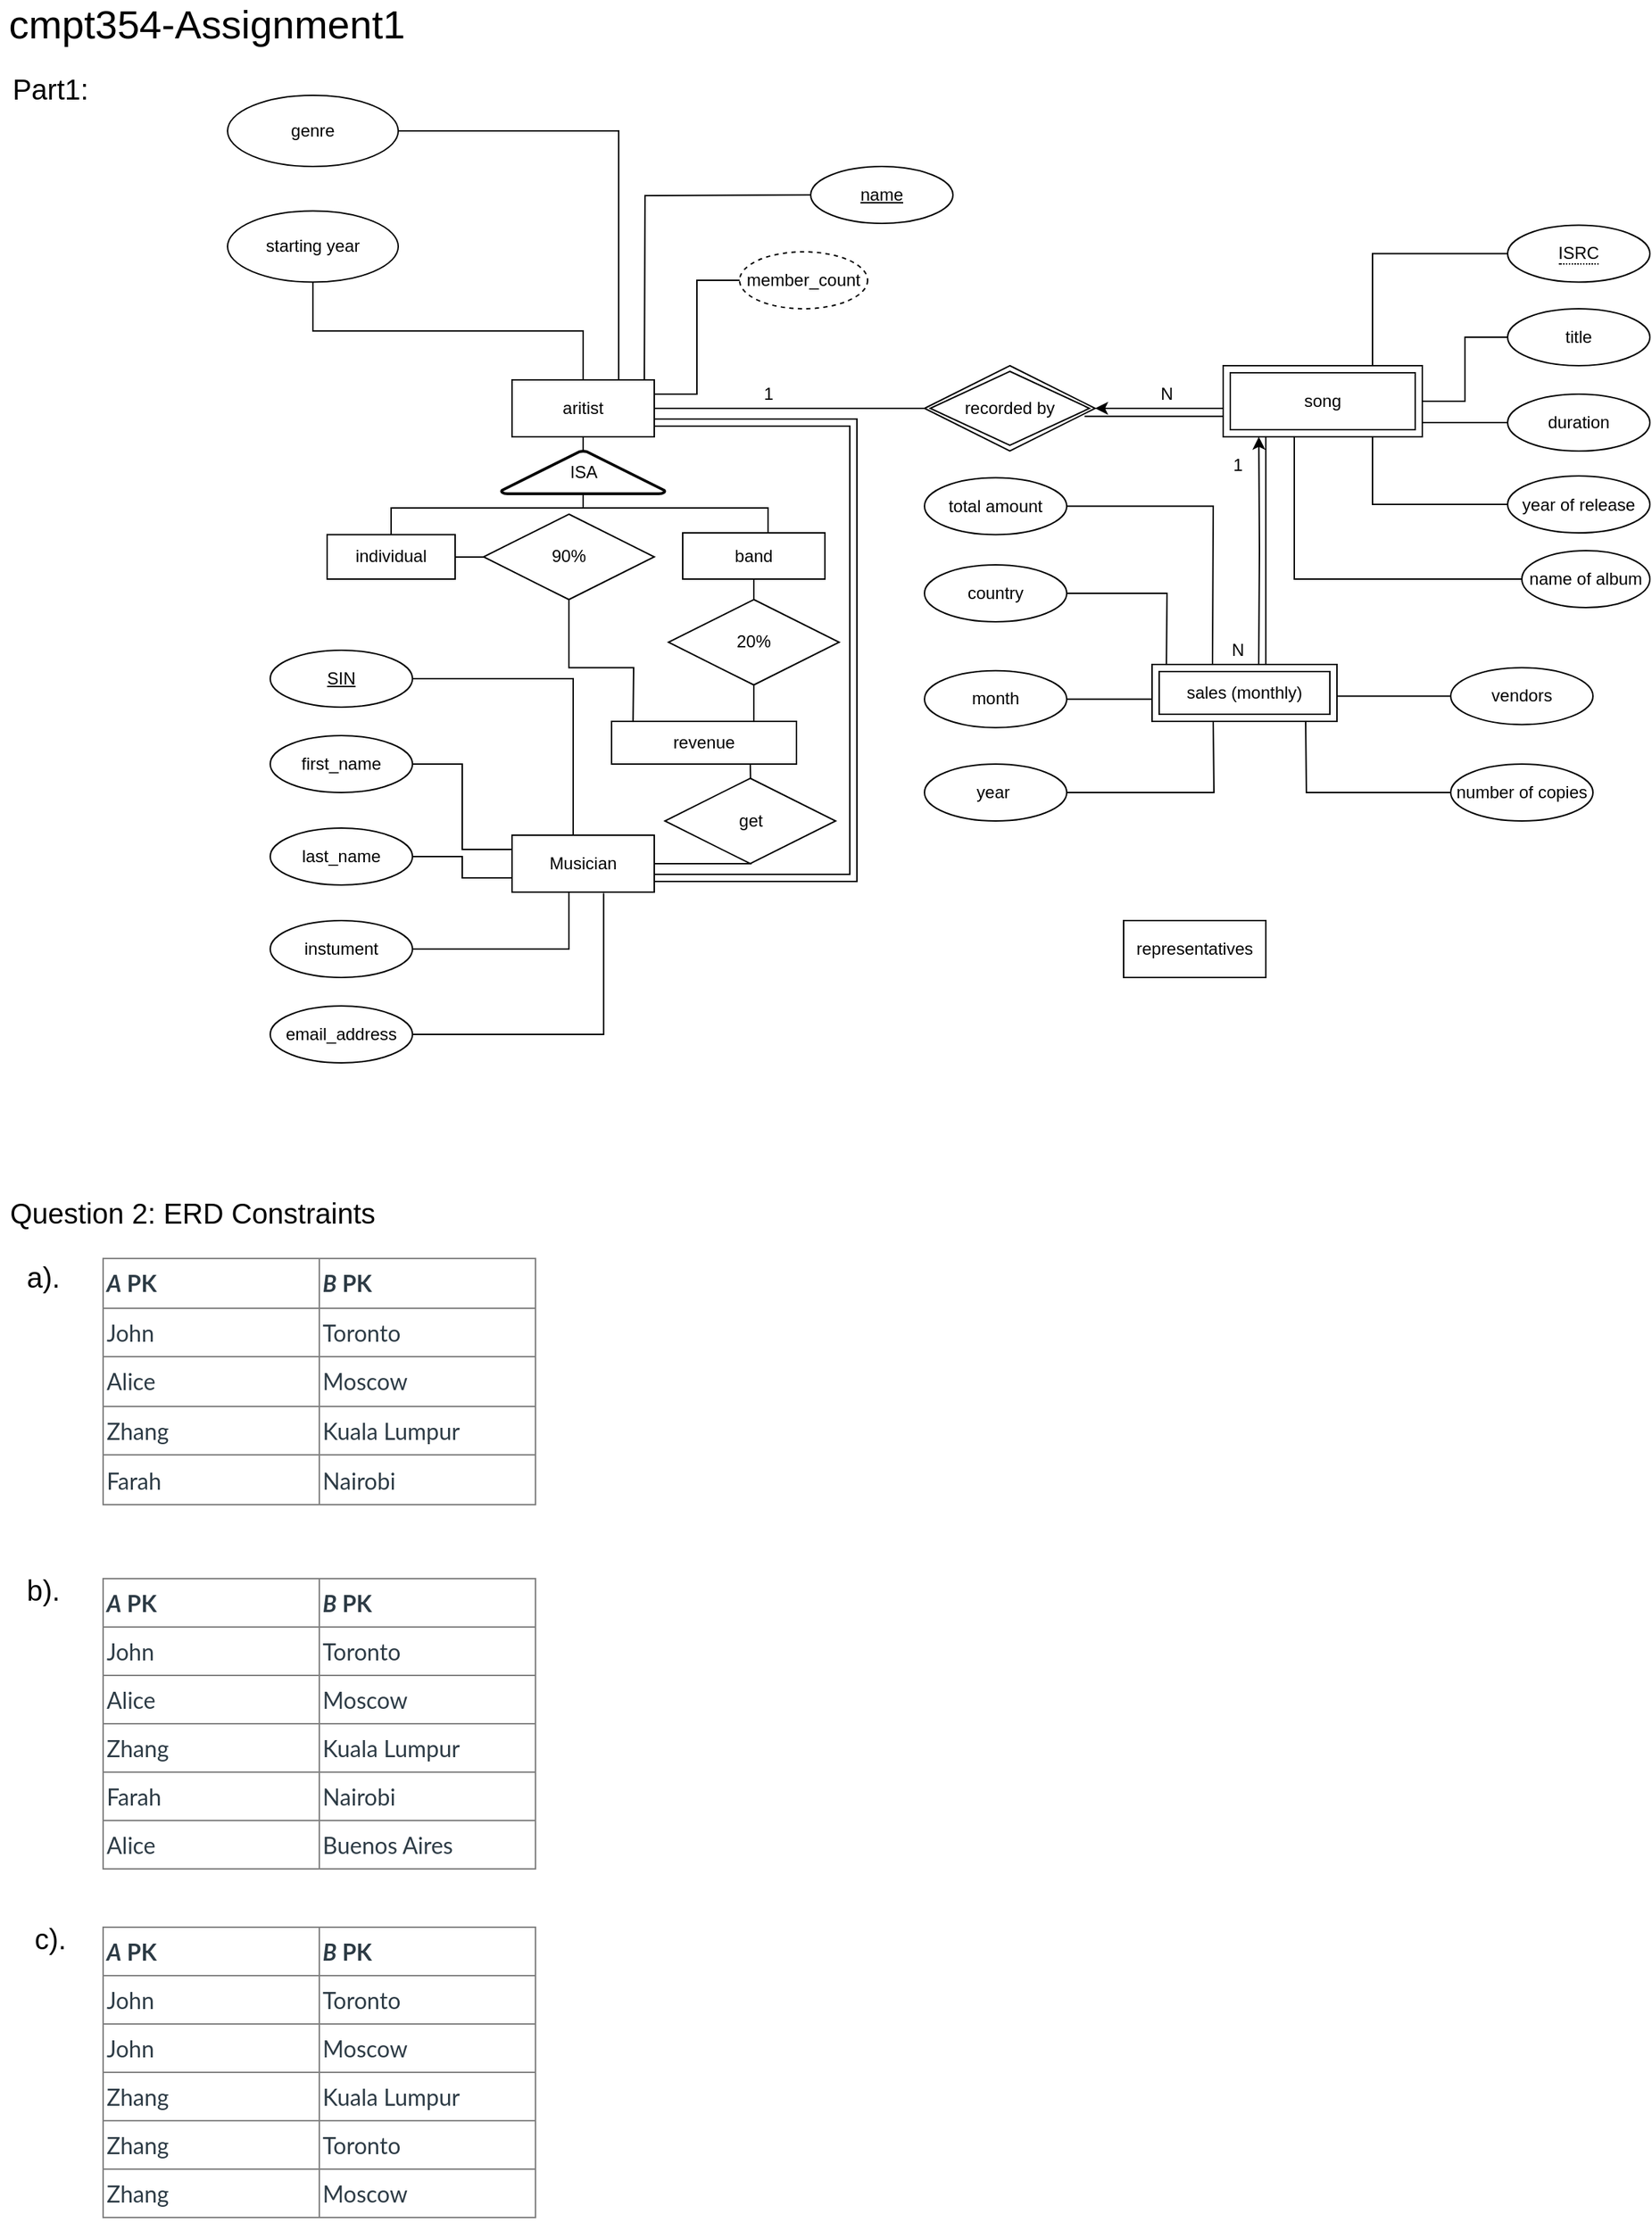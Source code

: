 <mxfile version="14.7.6" type="github">
  <diagram id="r_O1RaxWrrtH8uqQ30q3" name="Page-1">
    <mxGraphModel dx="1427" dy="620" grid="1" gridSize="10" guides="1" tooltips="1" connect="1" arrows="1" fold="1" page="0" pageScale="1" pageWidth="2339" pageHeight="3300" math="0" shadow="0">
      <root>
        <mxCell id="0" />
        <mxCell id="1" parent="0" />
        <mxCell id="qTKSmP5WqX47_2fig1QB-1" style="edgeStyle=orthogonalEdgeStyle;rounded=0;orthogonalLoop=1;jettySize=auto;html=1;exitX=0.5;exitY=1;exitDx=0;exitDy=0;endArrow=none;endFill=0;" edge="1" parent="1">
          <mxGeometry relative="1" as="geometry">
            <mxPoint x="570" y="140" as="sourcePoint" />
            <mxPoint x="453" y="280" as="targetPoint" />
          </mxGeometry>
        </mxCell>
        <mxCell id="ZQmBFMAHCiKAutRS2xqe-23" style="edgeStyle=orthogonalEdgeStyle;rounded=0;orthogonalLoop=1;jettySize=auto;html=1;exitX=0.5;exitY=1;exitDx=0;exitDy=0;entryX=0.5;entryY=0;entryDx=0;entryDy=0;endArrow=none;endFill=0;" parent="1" source="ZQmBFMAHCiKAutRS2xqe-4" target="ZQmBFMAHCiKAutRS2xqe-6" edge="1">
          <mxGeometry relative="1" as="geometry" />
        </mxCell>
        <mxCell id="ZQmBFMAHCiKAutRS2xqe-4" value="starting year" style="ellipse;whiteSpace=wrap;html=1;" parent="1" vertex="1">
          <mxGeometry x="160" y="151.25" width="120" height="50" as="geometry" />
        </mxCell>
        <mxCell id="ZQmBFMAHCiKAutRS2xqe-56" style="edgeStyle=orthogonalEdgeStyle;rounded=0;orthogonalLoop=1;jettySize=auto;html=1;entryX=0.75;entryY=0;entryDx=0;entryDy=0;endArrow=none;endFill=0;" parent="1" source="ZQmBFMAHCiKAutRS2xqe-5" target="ZQmBFMAHCiKAutRS2xqe-6" edge="1">
          <mxGeometry relative="1" as="geometry" />
        </mxCell>
        <mxCell id="ZQmBFMAHCiKAutRS2xqe-5" value="genre" style="ellipse;whiteSpace=wrap;html=1;" parent="1" vertex="1">
          <mxGeometry x="160" y="70" width="120" height="50" as="geometry" />
        </mxCell>
        <mxCell id="qTKSmP5WqX47_2fig1QB-36" style="edgeStyle=orthogonalEdgeStyle;rounded=0;orthogonalLoop=1;jettySize=auto;html=1;entryX=0;entryY=0.5;entryDx=0;entryDy=0;startArrow=none;startFill=0;endArrow=none;endFill=0;" edge="1" parent="1" source="ZQmBFMAHCiKAutRS2xqe-6" target="ZQmBFMAHCiKAutRS2xqe-8">
          <mxGeometry relative="1" as="geometry">
            <Array as="points">
              <mxPoint x="490" y="280" />
              <mxPoint x="490" y="200" />
            </Array>
          </mxGeometry>
        </mxCell>
        <mxCell id="qTKSmP5WqX47_2fig1QB-44" style="edgeStyle=orthogonalEdgeStyle;rounded=0;orthogonalLoop=1;jettySize=auto;html=1;exitX=1;exitY=0.75;exitDx=0;exitDy=0;entryX=1;entryY=0.75;entryDx=0;entryDy=0;startArrow=none;startFill=0;endArrow=none;endFill=0;shape=link;width=5;" edge="1" parent="1" source="ZQmBFMAHCiKAutRS2xqe-6" target="ZQmBFMAHCiKAutRS2xqe-17">
          <mxGeometry relative="1" as="geometry">
            <Array as="points">
              <mxPoint x="600" y="300" />
              <mxPoint x="600" y="620" />
            </Array>
          </mxGeometry>
        </mxCell>
        <mxCell id="qTKSmP5WqX47_2fig1QB-62" style="edgeStyle=orthogonalEdgeStyle;rounded=0;orthogonalLoop=1;jettySize=auto;html=1;entryX=0;entryY=0.5;entryDx=0;entryDy=0;startArrow=none;startFill=0;endArrow=none;endFill=0;" edge="1" parent="1" source="ZQmBFMAHCiKAutRS2xqe-6">
          <mxGeometry relative="1" as="geometry">
            <mxPoint x="650" y="290" as="targetPoint" />
          </mxGeometry>
        </mxCell>
        <mxCell id="ZQmBFMAHCiKAutRS2xqe-6" value="aritist" style="whiteSpace=wrap;html=1;align=center;" parent="1" vertex="1">
          <mxGeometry x="360" y="270" width="100" height="40" as="geometry" />
        </mxCell>
        <mxCell id="ZQmBFMAHCiKAutRS2xqe-8" value="member_count" style="ellipse;whiteSpace=wrap;html=1;align=center;dashed=1;" parent="1" vertex="1">
          <mxGeometry x="520" y="180" width="90" height="40" as="geometry" />
        </mxCell>
        <mxCell id="ZQmBFMAHCiKAutRS2xqe-38" style="edgeStyle=orthogonalEdgeStyle;rounded=0;orthogonalLoop=1;jettySize=auto;html=1;exitX=0;exitY=0.5;exitDx=0;exitDy=0;endArrow=none;endFill=0;" parent="1" source="ZQmBFMAHCiKAutRS2xqe-17" edge="1">
          <mxGeometry relative="1" as="geometry">
            <mxPoint x="370" y="620" as="targetPoint" />
          </mxGeometry>
        </mxCell>
        <mxCell id="qTKSmP5WqX47_2fig1QB-56" style="edgeStyle=orthogonalEdgeStyle;rounded=0;orthogonalLoop=1;jettySize=auto;html=1;entryX=0.75;entryY=1;entryDx=0;entryDy=0;startArrow=none;startFill=0;endArrow=none;endFill=0;" edge="1" parent="1" source="ZQmBFMAHCiKAutRS2xqe-17" target="qTKSmP5WqX47_2fig1QB-46">
          <mxGeometry relative="1" as="geometry">
            <Array as="points">
              <mxPoint x="528" y="610" />
              <mxPoint x="528" y="565" />
            </Array>
          </mxGeometry>
        </mxCell>
        <mxCell id="ZQmBFMAHCiKAutRS2xqe-17" value="Musician" style="whiteSpace=wrap;html=1;align=center;" parent="1" vertex="1">
          <mxGeometry x="360" y="590" width="100" height="40" as="geometry" />
        </mxCell>
        <mxCell id="ZQmBFMAHCiKAutRS2xqe-28" style="edgeStyle=orthogonalEdgeStyle;rounded=0;orthogonalLoop=1;jettySize=auto;html=1;exitX=1;exitY=0.5;exitDx=0;exitDy=0;endArrow=none;endFill=0;entryX=0.5;entryY=0;entryDx=0;entryDy=0;" parent="1" target="ZQmBFMAHCiKAutRS2xqe-17" edge="1">
          <mxGeometry relative="1" as="geometry">
            <mxPoint x="390" y="580" as="targetPoint" />
            <Array as="points">
              <mxPoint x="403" y="480" />
              <mxPoint x="403" y="590" />
            </Array>
            <mxPoint x="290" y="480" as="sourcePoint" />
          </mxGeometry>
        </mxCell>
        <mxCell id="ZQmBFMAHCiKAutRS2xqe-33" style="edgeStyle=orthogonalEdgeStyle;rounded=0;orthogonalLoop=1;jettySize=auto;html=1;exitX=1;exitY=0.5;exitDx=0;exitDy=0;endArrow=none;endFill=0;entryX=0;entryY=0.5;entryDx=0;entryDy=0;" parent="1" source="ZQmBFMAHCiKAutRS2xqe-29" target="ZQmBFMAHCiKAutRS2xqe-17" edge="1">
          <mxGeometry relative="1" as="geometry">
            <mxPoint x="350" y="610" as="targetPoint" />
            <Array as="points">
              <mxPoint x="325" y="540" />
              <mxPoint x="325" y="600" />
              <mxPoint x="360" y="600" />
            </Array>
          </mxGeometry>
        </mxCell>
        <mxCell id="ZQmBFMAHCiKAutRS2xqe-29" value="first_name" style="ellipse;whiteSpace=wrap;html=1;align=center;" parent="1" vertex="1">
          <mxGeometry x="190" y="520" width="100" height="40" as="geometry" />
        </mxCell>
        <mxCell id="ZQmBFMAHCiKAutRS2xqe-39" style="edgeStyle=orthogonalEdgeStyle;rounded=0;orthogonalLoop=1;jettySize=auto;html=1;endArrow=none;endFill=0;entryX=0;entryY=0.75;entryDx=0;entryDy=0;" parent="1" source="ZQmBFMAHCiKAutRS2xqe-30" target="ZQmBFMAHCiKAutRS2xqe-17" edge="1">
          <mxGeometry relative="1" as="geometry">
            <mxPoint x="320" y="640" as="targetPoint" />
          </mxGeometry>
        </mxCell>
        <mxCell id="ZQmBFMAHCiKAutRS2xqe-30" value="last_name" style="ellipse;whiteSpace=wrap;html=1;align=center;" parent="1" vertex="1">
          <mxGeometry x="190" y="585" width="100" height="40" as="geometry" />
        </mxCell>
        <mxCell id="ZQmBFMAHCiKAutRS2xqe-40" style="edgeStyle=orthogonalEdgeStyle;rounded=0;orthogonalLoop=1;jettySize=auto;html=1;entryX=0.4;entryY=1;entryDx=0;entryDy=0;entryPerimeter=0;endArrow=none;endFill=0;" parent="1" source="ZQmBFMAHCiKAutRS2xqe-31" target="ZQmBFMAHCiKAutRS2xqe-17" edge="1">
          <mxGeometry relative="1" as="geometry" />
        </mxCell>
        <mxCell id="ZQmBFMAHCiKAutRS2xqe-31" value="instument" style="ellipse;whiteSpace=wrap;html=1;align=center;" parent="1" vertex="1">
          <mxGeometry x="190" y="650" width="100" height="40" as="geometry" />
        </mxCell>
        <mxCell id="ZQmBFMAHCiKAutRS2xqe-41" style="rounded=0;orthogonalLoop=1;jettySize=auto;html=1;exitX=1;exitY=0.5;exitDx=0;exitDy=0;endArrow=none;endFill=0;entryX=0.644;entryY=1.02;entryDx=0;entryDy=0;entryPerimeter=0;edgeStyle=orthogonalEdgeStyle;" parent="1" source="ZQmBFMAHCiKAutRS2xqe-32" target="ZQmBFMAHCiKAutRS2xqe-17" edge="1">
          <mxGeometry relative="1" as="geometry">
            <mxPoint x="450" y="670" as="targetPoint" />
          </mxGeometry>
        </mxCell>
        <mxCell id="ZQmBFMAHCiKAutRS2xqe-32" value="email_address" style="ellipse;whiteSpace=wrap;html=1;align=center;" parent="1" vertex="1">
          <mxGeometry x="190" y="710" width="100" height="40" as="geometry" />
        </mxCell>
        <mxCell id="qTKSmP5WqX47_2fig1QB-7" value="SIN" style="ellipse;whiteSpace=wrap;html=1;align=center;fontStyle=4;" vertex="1" parent="1">
          <mxGeometry x="190" y="460" width="100" height="40" as="geometry" />
        </mxCell>
        <mxCell id="qTKSmP5WqX47_2fig1QB-9" value="name" style="ellipse;whiteSpace=wrap;html=1;align=center;fontStyle=4;" vertex="1" parent="1">
          <mxGeometry x="570" y="120" width="100" height="40" as="geometry" />
        </mxCell>
        <mxCell id="qTKSmP5WqX47_2fig1QB-10" style="edgeStyle=orthogonalEdgeStyle;rounded=0;orthogonalLoop=1;jettySize=auto;html=1;exitX=0.5;exitY=1;exitDx=0;exitDy=0;endArrow=none;endFill=0;" edge="1" parent="1">
          <mxGeometry relative="1" as="geometry">
            <mxPoint x="550" y="420" as="sourcePoint" />
            <mxPoint x="550" y="420" as="targetPoint" />
          </mxGeometry>
        </mxCell>
        <mxCell id="qTKSmP5WqX47_2fig1QB-37" style="edgeStyle=orthogonalEdgeStyle;rounded=0;orthogonalLoop=1;jettySize=auto;html=1;exitX=0.5;exitY=0;exitDx=0;exitDy=0;entryX=0.5;entryY=1;entryDx=0;entryDy=0;startArrow=none;startFill=0;endArrow=none;endFill=0;" edge="1" parent="1" source="qTKSmP5WqX47_2fig1QB-40" target="ZQmBFMAHCiKAutRS2xqe-6">
          <mxGeometry relative="1" as="geometry" />
        </mxCell>
        <mxCell id="qTKSmP5WqX47_2fig1QB-50" style="edgeStyle=orthogonalEdgeStyle;rounded=0;orthogonalLoop=1;jettySize=auto;html=1;startArrow=none;startFill=0;endArrow=none;endFill=0;" edge="1" parent="1" source="qTKSmP5WqX47_2fig1QB-51">
          <mxGeometry relative="1" as="geometry">
            <mxPoint x="445" y="520" as="targetPoint" />
          </mxGeometry>
        </mxCell>
        <mxCell id="qTKSmP5WqX47_2fig1QB-20" value="individual" style="whiteSpace=wrap;html=1;align=center;" vertex="1" parent="1">
          <mxGeometry x="230" y="378.75" width="90" height="31.25" as="geometry" />
        </mxCell>
        <mxCell id="qTKSmP5WqX47_2fig1QB-39" style="edgeStyle=orthogonalEdgeStyle;rounded=0;orthogonalLoop=1;jettySize=auto;html=1;exitX=0.5;exitY=0;exitDx=0;exitDy=0;startArrow=none;startFill=0;endArrow=none;endFill=0;" edge="1" parent="1" source="qTKSmP5WqX47_2fig1QB-21">
          <mxGeometry relative="1" as="geometry">
            <mxPoint x="410" y="310" as="targetPoint" />
            <Array as="points">
              <mxPoint x="540" y="378" />
              <mxPoint x="540" y="360" />
              <mxPoint x="410" y="360" />
            </Array>
          </mxGeometry>
        </mxCell>
        <mxCell id="qTKSmP5WqX47_2fig1QB-53" style="edgeStyle=orthogonalEdgeStyle;rounded=0;orthogonalLoop=1;jettySize=auto;html=1;entryX=0.832;entryY=0.033;entryDx=0;entryDy=0;entryPerimeter=0;startArrow=none;startFill=0;endArrow=none;endFill=0;" edge="1" parent="1" source="qTKSmP5WqX47_2fig1QB-21" target="qTKSmP5WqX47_2fig1QB-46">
          <mxGeometry relative="1" as="geometry">
            <Array as="points">
              <mxPoint x="530" y="511" />
            </Array>
          </mxGeometry>
        </mxCell>
        <mxCell id="qTKSmP5WqX47_2fig1QB-21" value="band" style="whiteSpace=wrap;html=1;align=center;" vertex="1" parent="1">
          <mxGeometry x="480" y="377.5" width="100" height="32.5" as="geometry" />
        </mxCell>
        <mxCell id="qTKSmP5WqX47_2fig1QB-40" value="ISA" style="strokeWidth=2;html=1;shape=mxgraph.flowchart.extract_or_measurement;whiteSpace=wrap;" vertex="1" parent="1">
          <mxGeometry x="352.5" y="320" width="115" height="30" as="geometry" />
        </mxCell>
        <mxCell id="qTKSmP5WqX47_2fig1QB-41" value="" style="edgeStyle=orthogonalEdgeStyle;rounded=0;orthogonalLoop=1;jettySize=auto;html=1;exitX=0.5;exitY=0;exitDx=0;exitDy=0;entryX=0.5;entryY=1;entryDx=0;entryDy=0;startArrow=none;startFill=0;endArrow=none;endFill=0;" edge="1" parent="1" source="qTKSmP5WqX47_2fig1QB-20" target="qTKSmP5WqX47_2fig1QB-40">
          <mxGeometry relative="1" as="geometry">
            <mxPoint x="245" y="365" as="sourcePoint" />
            <mxPoint x="410" y="310" as="targetPoint" />
            <Array as="points">
              <mxPoint x="275" y="360" />
              <mxPoint x="410" y="360" />
            </Array>
          </mxGeometry>
        </mxCell>
        <mxCell id="qTKSmP5WqX47_2fig1QB-46" value="revenue" style="whiteSpace=wrap;html=1;align=center;" vertex="1" parent="1">
          <mxGeometry x="430" y="510" width="130" height="30" as="geometry" />
        </mxCell>
        <mxCell id="qTKSmP5WqX47_2fig1QB-47" style="edgeStyle=orthogonalEdgeStyle;shape=link;rounded=0;orthogonalLoop=1;jettySize=auto;html=1;exitX=0.5;exitY=1;exitDx=0;exitDy=0;startArrow=none;startFill=0;endArrow=none;endFill=0;" edge="1" parent="1" source="qTKSmP5WqX47_2fig1QB-20" target="qTKSmP5WqX47_2fig1QB-20">
          <mxGeometry relative="1" as="geometry" />
        </mxCell>
        <mxCell id="qTKSmP5WqX47_2fig1QB-51" value="90%" style="shape=rhombus;perimeter=rhombusPerimeter;whiteSpace=wrap;html=1;align=center;" vertex="1" parent="1">
          <mxGeometry x="340" y="364.38" width="120" height="60" as="geometry" />
        </mxCell>
        <mxCell id="qTKSmP5WqX47_2fig1QB-52" value="" style="edgeStyle=orthogonalEdgeStyle;rounded=0;orthogonalLoop=1;jettySize=auto;html=1;startArrow=none;startFill=0;endArrow=none;endFill=0;" edge="1" parent="1" source="qTKSmP5WqX47_2fig1QB-20" target="qTKSmP5WqX47_2fig1QB-51">
          <mxGeometry relative="1" as="geometry">
            <mxPoint x="320" y="394.5" as="sourcePoint" />
            <mxPoint x="440" y="470" as="targetPoint" />
          </mxGeometry>
        </mxCell>
        <mxCell id="qTKSmP5WqX47_2fig1QB-54" value="20%" style="shape=rhombus;perimeter=rhombusPerimeter;whiteSpace=wrap;html=1;align=center;" vertex="1" parent="1">
          <mxGeometry x="470" y="424.38" width="120" height="60" as="geometry" />
        </mxCell>
        <mxCell id="qTKSmP5WqX47_2fig1QB-57" value="get" style="shape=rhombus;perimeter=rhombusPerimeter;whiteSpace=wrap;html=1;align=center;" vertex="1" parent="1">
          <mxGeometry x="467.5" y="550" width="120" height="60" as="geometry" />
        </mxCell>
        <mxCell id="qTKSmP5WqX47_2fig1QB-68" style="edgeStyle=orthogonalEdgeStyle;rounded=0;orthogonalLoop=1;jettySize=auto;html=1;entryX=1;entryY=0.5;entryDx=0;entryDy=0;startArrow=none;startFill=0;endArrow=classic;endFill=1;" edge="1" parent="1" source="qTKSmP5WqX47_2fig1QB-59">
          <mxGeometry relative="1" as="geometry">
            <mxPoint x="770" y="290" as="targetPoint" />
            <Array as="points">
              <mxPoint x="860" y="290" />
              <mxPoint x="860" y="290" />
            </Array>
          </mxGeometry>
        </mxCell>
        <mxCell id="qTKSmP5WqX47_2fig1QB-167" style="edgeStyle=orthogonalEdgeStyle;rounded=0;orthogonalLoop=1;jettySize=auto;html=1;exitX=0;exitY=0.75;exitDx=0;exitDy=0;entryX=0.938;entryY=0.593;entryDx=0;entryDy=0;entryPerimeter=0;startArrow=none;startFill=0;endArrow=none;endFill=0;" edge="1" parent="1" source="qTKSmP5WqX47_2fig1QB-59" target="qTKSmP5WqX47_2fig1QB-71">
          <mxGeometry relative="1" as="geometry">
            <Array as="points">
              <mxPoint x="860" y="296" />
            </Array>
          </mxGeometry>
        </mxCell>
        <mxCell id="qTKSmP5WqX47_2fig1QB-59" value="song" style="shape=ext;margin=3;double=1;whiteSpace=wrap;html=1;align=center;" vertex="1" parent="1">
          <mxGeometry x="860" y="260" width="140" height="50" as="geometry" />
        </mxCell>
        <mxCell id="qTKSmP5WqX47_2fig1QB-80" style="edgeStyle=orthogonalEdgeStyle;rounded=0;orthogonalLoop=1;jettySize=auto;html=1;exitX=0;exitY=0.5;exitDx=0;exitDy=0;entryX=0.75;entryY=0;entryDx=0;entryDy=0;startArrow=none;startFill=0;endArrow=none;endFill=0;" edge="1" parent="1" source="qTKSmP5WqX47_2fig1QB-64" target="qTKSmP5WqX47_2fig1QB-59">
          <mxGeometry relative="1" as="geometry" />
        </mxCell>
        <mxCell id="qTKSmP5WqX47_2fig1QB-64" value="&lt;span style=&quot;border-bottom: 1px dotted&quot;&gt;ISRC&lt;/span&gt;" style="ellipse;whiteSpace=wrap;html=1;align=center;" vertex="1" parent="1">
          <mxGeometry x="1060" y="161.25" width="100" height="40" as="geometry" />
        </mxCell>
        <mxCell id="qTKSmP5WqX47_2fig1QB-81" style="edgeStyle=orthogonalEdgeStyle;rounded=0;orthogonalLoop=1;jettySize=auto;html=1;startArrow=none;startFill=0;endArrow=none;endFill=0;" edge="1" parent="1" source="qTKSmP5WqX47_2fig1QB-65" target="qTKSmP5WqX47_2fig1QB-59">
          <mxGeometry relative="1" as="geometry" />
        </mxCell>
        <mxCell id="qTKSmP5WqX47_2fig1QB-65" value="title" style="ellipse;whiteSpace=wrap;html=1;align=center;" vertex="1" parent="1">
          <mxGeometry x="1060" y="220" width="100" height="40" as="geometry" />
        </mxCell>
        <mxCell id="qTKSmP5WqX47_2fig1QB-71" value="recorded by" style="shape=rhombus;double=1;perimeter=rhombusPerimeter;whiteSpace=wrap;html=1;align=center;" vertex="1" parent="1">
          <mxGeometry x="650" y="260" width="120" height="60" as="geometry" />
        </mxCell>
        <mxCell id="qTKSmP5WqX47_2fig1QB-82" style="edgeStyle=orthogonalEdgeStyle;rounded=0;orthogonalLoop=1;jettySize=auto;html=1;exitX=0;exitY=0.5;exitDx=0;exitDy=0;entryX=1;entryY=1;entryDx=0;entryDy=0;startArrow=none;startFill=0;endArrow=none;endFill=0;entryPerimeter=0;" edge="1" parent="1" source="qTKSmP5WqX47_2fig1QB-75" target="qTKSmP5WqX47_2fig1QB-59">
          <mxGeometry relative="1" as="geometry">
            <Array as="points">
              <mxPoint x="1000" y="300" />
            </Array>
          </mxGeometry>
        </mxCell>
        <mxCell id="qTKSmP5WqX47_2fig1QB-75" value="duration" style="ellipse;whiteSpace=wrap;html=1;align=center;" vertex="1" parent="1">
          <mxGeometry x="1060" y="280" width="100" height="40" as="geometry" />
        </mxCell>
        <mxCell id="qTKSmP5WqX47_2fig1QB-83" style="edgeStyle=orthogonalEdgeStyle;rounded=0;orthogonalLoop=1;jettySize=auto;html=1;entryX=0.75;entryY=1;entryDx=0;entryDy=0;startArrow=none;startFill=0;endArrow=none;endFill=0;" edge="1" parent="1" source="qTKSmP5WqX47_2fig1QB-76" target="qTKSmP5WqX47_2fig1QB-59">
          <mxGeometry relative="1" as="geometry" />
        </mxCell>
        <mxCell id="qTKSmP5WqX47_2fig1QB-76" value="year of release" style="ellipse;whiteSpace=wrap;html=1;align=center;" vertex="1" parent="1">
          <mxGeometry x="1060" y="337.5" width="100" height="40" as="geometry" />
        </mxCell>
        <mxCell id="qTKSmP5WqX47_2fig1QB-84" style="edgeStyle=orthogonalEdgeStyle;rounded=0;orthogonalLoop=1;jettySize=auto;html=1;startArrow=none;startFill=0;endArrow=none;endFill=0;" edge="1" parent="1" source="qTKSmP5WqX47_2fig1QB-78" target="qTKSmP5WqX47_2fig1QB-59">
          <mxGeometry relative="1" as="geometry">
            <mxPoint x="950" y="410" as="targetPoint" />
            <Array as="points">
              <mxPoint x="910" y="410" />
            </Array>
          </mxGeometry>
        </mxCell>
        <mxCell id="qTKSmP5WqX47_2fig1QB-78" value="name of album" style="ellipse;whiteSpace=wrap;html=1;align=center;" vertex="1" parent="1">
          <mxGeometry x="1070" y="390" width="90" height="40" as="geometry" />
        </mxCell>
        <mxCell id="qTKSmP5WqX47_2fig1QB-87" style="edgeStyle=orthogonalEdgeStyle;rounded=0;orthogonalLoop=1;jettySize=auto;html=1;entryX=0.179;entryY=1;entryDx=0;entryDy=0;entryPerimeter=0;startArrow=none;startFill=0;endArrow=classic;endFill=1;" edge="1" parent="1" target="qTKSmP5WqX47_2fig1QB-59">
          <mxGeometry relative="1" as="geometry">
            <mxPoint x="885" y="470" as="sourcePoint" />
          </mxGeometry>
        </mxCell>
        <mxCell id="qTKSmP5WqX47_2fig1QB-100" style="edgeStyle=orthogonalEdgeStyle;rounded=0;orthogonalLoop=1;jettySize=auto;html=1;exitX=1;exitY=0.5;exitDx=0;exitDy=0;entryX=0;entryY=0.5;entryDx=0;entryDy=0;fontSize=12;startArrow=none;startFill=0;endArrow=none;endFill=0;" edge="1" parent="1" source="qTKSmP5WqX47_2fig1QB-161" target="qTKSmP5WqX47_2fig1QB-90">
          <mxGeometry relative="1" as="geometry">
            <mxPoint x="950" y="492.19" as="sourcePoint" />
            <Array as="points">
              <mxPoint x="940" y="492" />
            </Array>
          </mxGeometry>
        </mxCell>
        <mxCell id="qTKSmP5WqX47_2fig1QB-88" value="&lt;font style=&quot;font-size: 28px&quot;&gt;cmpt354-Assignment1&lt;/font&gt;" style="text;html=1;align=center;verticalAlign=middle;resizable=0;points=[];autosize=1;strokeColor=none;" vertex="1" parent="1">
          <mxGeometry y="10" width="290" height="20" as="geometry" />
        </mxCell>
        <mxCell id="qTKSmP5WqX47_2fig1QB-89" value="Part1:" style="text;html=1;align=center;verticalAlign=middle;resizable=0;points=[];autosize=1;strokeColor=none;strokeWidth=8;fontSize=20;fontStyle=0" vertex="1" parent="1">
          <mxGeometry y="50" width="70" height="30" as="geometry" />
        </mxCell>
        <mxCell id="qTKSmP5WqX47_2fig1QB-90" value="vendors" style="ellipse;whiteSpace=wrap;html=1;align=center;fontSize=12;strokeWidth=1;" vertex="1" parent="1">
          <mxGeometry x="1020" y="472.19" width="100" height="40" as="geometry" />
        </mxCell>
        <mxCell id="qTKSmP5WqX47_2fig1QB-103" style="edgeStyle=orthogonalEdgeStyle;rounded=0;orthogonalLoop=1;jettySize=auto;html=1;fontSize=12;startArrow=none;startFill=0;endArrow=none;endFill=0;" edge="1" parent="1" source="qTKSmP5WqX47_2fig1QB-91">
          <mxGeometry relative="1" as="geometry">
            <mxPoint x="918" y="510" as="targetPoint" />
          </mxGeometry>
        </mxCell>
        <mxCell id="qTKSmP5WqX47_2fig1QB-91" value="number of copies" style="ellipse;whiteSpace=wrap;html=1;align=center;fontSize=12;strokeWidth=1;" vertex="1" parent="1">
          <mxGeometry x="1020" y="540" width="100" height="40" as="geometry" />
        </mxCell>
        <mxCell id="qTKSmP5WqX47_2fig1QB-99" style="edgeStyle=orthogonalEdgeStyle;rounded=0;orthogonalLoop=1;jettySize=auto;html=1;fontSize=12;startArrow=none;startFill=0;endArrow=none;endFill=0;" edge="1" parent="1" source="qTKSmP5WqX47_2fig1QB-92">
          <mxGeometry relative="1" as="geometry">
            <mxPoint x="820" y="494.38" as="targetPoint" />
          </mxGeometry>
        </mxCell>
        <mxCell id="qTKSmP5WqX47_2fig1QB-92" value="month" style="ellipse;whiteSpace=wrap;html=1;align=center;fontSize=12;strokeWidth=1;" vertex="1" parent="1">
          <mxGeometry x="650" y="474.38" width="100" height="40" as="geometry" />
        </mxCell>
        <mxCell id="qTKSmP5WqX47_2fig1QB-102" style="edgeStyle=orthogonalEdgeStyle;rounded=0;orthogonalLoop=1;jettySize=auto;html=1;fontSize=12;startArrow=none;startFill=0;endArrow=none;endFill=0;" edge="1" parent="1" source="qTKSmP5WqX47_2fig1QB-93">
          <mxGeometry relative="1" as="geometry">
            <mxPoint x="853" y="510" as="targetPoint" />
          </mxGeometry>
        </mxCell>
        <mxCell id="qTKSmP5WqX47_2fig1QB-93" value="year&amp;nbsp;" style="ellipse;whiteSpace=wrap;html=1;align=center;fontSize=12;strokeWidth=1;" vertex="1" parent="1">
          <mxGeometry x="650" y="540" width="100" height="40" as="geometry" />
        </mxCell>
        <mxCell id="qTKSmP5WqX47_2fig1QB-105" style="edgeStyle=orthogonalEdgeStyle;rounded=0;orthogonalLoop=1;jettySize=auto;html=1;entryX=0;entryY=0.25;entryDx=0;entryDy=0;fontSize=12;startArrow=none;startFill=0;endArrow=none;endFill=0;" edge="1" parent="1" source="qTKSmP5WqX47_2fig1QB-104">
          <mxGeometry relative="1" as="geometry">
            <mxPoint x="820" y="481.095" as="targetPoint" />
          </mxGeometry>
        </mxCell>
        <mxCell id="qTKSmP5WqX47_2fig1QB-104" value="country" style="ellipse;whiteSpace=wrap;html=1;align=center;fontSize=12;strokeWidth=1;" vertex="1" parent="1">
          <mxGeometry x="650" y="400" width="100" height="40" as="geometry" />
        </mxCell>
        <mxCell id="qTKSmP5WqX47_2fig1QB-107" style="edgeStyle=orthogonalEdgeStyle;rounded=0;orthogonalLoop=1;jettySize=auto;html=1;entryX=0.25;entryY=0;entryDx=0;entryDy=0;fontSize=12;startArrow=none;startFill=0;endArrow=none;endFill=0;" edge="1" parent="1" source="qTKSmP5WqX47_2fig1QB-106">
          <mxGeometry relative="1" as="geometry">
            <mxPoint x="852.5" y="470" as="targetPoint" />
          </mxGeometry>
        </mxCell>
        <mxCell id="qTKSmP5WqX47_2fig1QB-106" value="total amount" style="ellipse;whiteSpace=wrap;html=1;align=center;fontSize=12;strokeWidth=1;" vertex="1" parent="1">
          <mxGeometry x="650" y="338.75" width="100" height="40" as="geometry" />
        </mxCell>
        <mxCell id="qTKSmP5WqX47_2fig1QB-108" value="representatives" style="whiteSpace=wrap;html=1;align=center;fontSize=12;strokeWidth=1;" vertex="1" parent="1">
          <mxGeometry x="790" y="650" width="100" height="40" as="geometry" />
        </mxCell>
        <mxCell id="qTKSmP5WqX47_2fig1QB-109" value="Question 2: ERD Constraints&lt;br style=&quot;font-size: 20px;&quot;&gt;" style="text;html=1;align=center;verticalAlign=middle;resizable=0;points=[];autosize=1;strokeColor=none;fontSize=20;" vertex="1" parent="1">
          <mxGeometry y="840" width="270" height="30" as="geometry" />
        </mxCell>
        <mxCell id="qTKSmP5WqX47_2fig1QB-132" value="a)." style="text;html=1;align=center;verticalAlign=middle;resizable=0;points=[];autosize=1;strokeColor=none;fontSize=20;" vertex="1" parent="1">
          <mxGeometry x="10" y="885" width="40" height="30" as="geometry" />
        </mxCell>
        <mxCell id="qTKSmP5WqX47_2fig1QB-165" style="edgeStyle=orthogonalEdgeStyle;rounded=0;orthogonalLoop=1;jettySize=auto;html=1;startArrow=none;startFill=0;endArrow=none;endFill=0;exitX=0.5;exitY=0;exitDx=0;exitDy=0;entryX=0.107;entryY=1;entryDx=0;entryDy=0;entryPerimeter=0;" edge="1" parent="1" source="qTKSmP5WqX47_2fig1QB-161" target="qTKSmP5WqX47_2fig1QB-59">
          <mxGeometry relative="1" as="geometry">
            <mxPoint x="880" y="320" as="targetPoint" />
            <mxPoint x="880" y="460" as="sourcePoint" />
            <Array as="points">
              <mxPoint x="890" y="470" />
              <mxPoint x="890" y="310" />
            </Array>
          </mxGeometry>
        </mxCell>
        <mxCell id="qTKSmP5WqX47_2fig1QB-161" value="sales (monthly)" style="shape=ext;margin=3;double=1;whiteSpace=wrap;html=1;align=center;" vertex="1" parent="1">
          <mxGeometry x="810" y="470" width="130" height="40" as="geometry" />
        </mxCell>
        <mxCell id="qTKSmP5WqX47_2fig1QB-163" value="1" style="text;html=1;align=center;verticalAlign=middle;resizable=0;points=[];autosize=1;strokeColor=none;" vertex="1" parent="1">
          <mxGeometry x="530" y="270" width="20" height="20" as="geometry" />
        </mxCell>
        <mxCell id="qTKSmP5WqX47_2fig1QB-164" value="N" style="text;html=1;align=center;verticalAlign=middle;resizable=0;points=[];autosize=1;strokeColor=none;" vertex="1" parent="1">
          <mxGeometry x="810" y="270" width="20" height="20" as="geometry" />
        </mxCell>
        <mxCell id="qTKSmP5WqX47_2fig1QB-168" value="1" style="text;html=1;align=center;verticalAlign=middle;resizable=0;points=[];autosize=1;strokeColor=none;" vertex="1" parent="1">
          <mxGeometry x="860" y="320" width="20" height="20" as="geometry" />
        </mxCell>
        <mxCell id="qTKSmP5WqX47_2fig1QB-169" value="N" style="text;html=1;align=center;verticalAlign=middle;resizable=0;points=[];autosize=1;strokeColor=none;" vertex="1" parent="1">
          <mxGeometry x="860" y="450" width="20" height="20" as="geometry" />
        </mxCell>
        <mxCell id="qTKSmP5WqX47_2fig1QB-170" value="&lt;table border=&quot;1&quot; style=&quot;max-width: 100% ; background-color: rgb(255 , 255 , 255) ; border-collapse: collapse ; border-spacing: 0px ; color: rgb(45 , 59 , 69) ; font-family: &amp;#34;lato extended&amp;#34; , &amp;#34;lato&amp;#34; , &amp;#34;helvetica neue&amp;#34; , &amp;#34;helvetica&amp;#34; , &amp;#34;arial&amp;#34; , sans-serif ; font-size: 16px ; font-style: normal ; font-weight: 400 ; letter-spacing: normal ; text-transform: none ; word-spacing: 0px ; width: 304.889px ; height: 174px&quot;&gt;&lt;tbody&gt;&lt;tr style=&quot;height: 29px&quot;&gt;&lt;td style=&quot;padding: 2px ; width: 147.111px ; height: 29px&quot;&gt;&lt;strong style=&quot;font-weight: bold&quot;&gt;&lt;em style=&quot;font-style: italic&quot;&gt;A&lt;/em&gt;&lt;span&gt;&amp;nbsp;&lt;/span&gt;PK&lt;/strong&gt;&lt;/td&gt;&lt;td style=&quot;padding: 2px ; width: 147.111px ; height: 29px&quot;&gt;&lt;strong style=&quot;font-weight: bold&quot;&gt;&lt;em style=&quot;font-style: italic&quot;&gt;B&lt;/em&gt;&lt;span&gt;&amp;nbsp;&lt;/span&gt;PK&lt;/strong&gt;&lt;/td&gt;&lt;/tr&gt;&lt;tr style=&quot;height: 29px&quot;&gt;&lt;td style=&quot;padding: 2px ; width: 147.111px ; height: 29px&quot;&gt;John&lt;/td&gt;&lt;td style=&quot;padding: 2px ; width: 147.111px ; height: 29px&quot;&gt;Toronto&lt;/td&gt;&lt;/tr&gt;&lt;tr style=&quot;height: 29px&quot;&gt;&lt;td style=&quot;padding: 2px ; width: 147.111px ; height: 29px&quot;&gt;Alice&lt;/td&gt;&lt;td style=&quot;padding: 2px ; width: 147.111px ; height: 29px&quot;&gt;Moscow&lt;/td&gt;&lt;/tr&gt;&lt;tr style=&quot;height: 29px&quot;&gt;&lt;td style=&quot;padding: 2px ; width: 147.111px ; height: 29px&quot;&gt;Zhang&lt;/td&gt;&lt;td style=&quot;padding: 2px ; width: 147.111px ; height: 29px&quot;&gt;Kuala Lumpur&lt;/td&gt;&lt;/tr&gt;&lt;tr style=&quot;height: 29px&quot;&gt;&lt;td style=&quot;padding: 2px ; width: 147.111px ; height: 29px&quot;&gt;Farah&lt;/td&gt;&lt;td style=&quot;padding: 2px ; width: 147.111px ; height: 29px&quot;&gt;Nairobi&lt;/td&gt;&lt;/tr&gt;&lt;/tbody&gt;&lt;/table&gt;" style="text;whiteSpace=wrap;html=1;" vertex="1" parent="1">
          <mxGeometry x="70" y="880" width="330" height="190" as="geometry" />
        </mxCell>
        <mxCell id="qTKSmP5WqX47_2fig1QB-171" value="b)." style="text;html=1;align=center;verticalAlign=middle;resizable=0;points=[];autosize=1;strokeColor=none;fontSize=20;" vertex="1" parent="1">
          <mxGeometry x="10" y="1105" width="40" height="30" as="geometry" />
        </mxCell>
        <mxCell id="qTKSmP5WqX47_2fig1QB-173" value="&lt;table border=&quot;1&quot; style=&quot;max-width: 100% ; background-color: rgb(255 , 255 , 255) ; border-collapse: collapse ; border-spacing: 0px ; color: rgb(45 , 59 , 69) ; font-family: &amp;#34;lato extended&amp;#34; , &amp;#34;lato&amp;#34; , &amp;#34;helvetica neue&amp;#34; , &amp;#34;helvetica&amp;#34; , &amp;#34;arial&amp;#34; , sans-serif ; font-size: 16px ; font-style: normal ; font-weight: 400 ; letter-spacing: normal ; text-transform: none ; word-spacing: 0px ; width: 304.889px ; height: 174px&quot;&gt;&lt;tbody&gt;&lt;tr style=&quot;height: 29px&quot;&gt;&lt;td style=&quot;padding: 2px ; width: 147.111px ; height: 29px&quot;&gt;&lt;strong style=&quot;font-weight: bold&quot;&gt;&lt;em style=&quot;font-style: italic&quot;&gt;A&lt;/em&gt;&lt;span&gt;&amp;nbsp;&lt;/span&gt;PK&lt;/strong&gt;&lt;/td&gt;&lt;td style=&quot;padding: 2px ; width: 147.111px ; height: 29px&quot;&gt;&lt;strong style=&quot;font-weight: bold&quot;&gt;&lt;em style=&quot;font-style: italic&quot;&gt;B&lt;/em&gt;&lt;span&gt;&amp;nbsp;&lt;/span&gt;PK&lt;/strong&gt;&lt;/td&gt;&lt;/tr&gt;&lt;tr style=&quot;height: 29px&quot;&gt;&lt;td style=&quot;padding: 2px ; width: 147.111px ; height: 29px&quot;&gt;John&lt;/td&gt;&lt;td style=&quot;padding: 2px ; width: 147.111px ; height: 29px&quot;&gt;Toronto&lt;/td&gt;&lt;/tr&gt;&lt;tr style=&quot;height: 29px&quot;&gt;&lt;td style=&quot;padding: 2px ; width: 147.111px ; height: 29px&quot;&gt;Alice&lt;/td&gt;&lt;td style=&quot;padding: 2px ; width: 147.111px ; height: 29px&quot;&gt;Moscow&lt;/td&gt;&lt;/tr&gt;&lt;tr style=&quot;height: 29px&quot;&gt;&lt;td style=&quot;padding: 2px ; width: 147.111px ; height: 29px&quot;&gt;Zhang&lt;/td&gt;&lt;td style=&quot;padding: 2px ; width: 147.111px ; height: 29px&quot;&gt;Kuala Lumpur&lt;/td&gt;&lt;/tr&gt;&lt;tr style=&quot;height: 29px&quot;&gt;&lt;td style=&quot;padding: 2px ; width: 147.111px ; height: 29px&quot;&gt;Farah&lt;/td&gt;&lt;td style=&quot;padding: 2px ; width: 147.111px ; height: 29px&quot;&gt;Nairobi&lt;/td&gt;&lt;/tr&gt;&lt;tr style=&quot;height: 29px&quot;&gt;&lt;td style=&quot;padding: 2px ; width: 147.111px ; height: 29px&quot;&gt;Alice&lt;/td&gt;&lt;td style=&quot;padding: 2px ; width: 147.111px ; height: 29px&quot;&gt;Buenos Aires&lt;/td&gt;&lt;/tr&gt;&lt;/tbody&gt;&lt;/table&gt;" style="text;whiteSpace=wrap;html=1;fontSize=20;" vertex="1" parent="1">
          <mxGeometry x="70" y="1105" width="330" height="220" as="geometry" />
        </mxCell>
        <mxCell id="qTKSmP5WqX47_2fig1QB-174" value="c)." style="text;html=1;align=center;verticalAlign=middle;resizable=0;points=[];autosize=1;strokeColor=none;fontSize=20;" vertex="1" parent="1">
          <mxGeometry x="15" y="1350" width="40" height="30" as="geometry" />
        </mxCell>
        <mxCell id="qTKSmP5WqX47_2fig1QB-176" value="&lt;table border=&quot;1&quot; style=&quot;max-width: 100%; background-color: rgb(255, 255, 255); border-collapse: collapse; border-spacing: 0px; color: rgb(45, 59, 69); font-family: &amp;quot;lato extended&amp;quot;, lato, &amp;quot;helvetica neue&amp;quot;, helvetica, arial, sans-serif; font-size: 16px; font-style: normal; font-weight: 400; letter-spacing: normal; text-transform: none; word-spacing: 0px; width: 304.889px; height: 174px;&quot;&gt;&lt;tbody&gt;&lt;tr style=&quot;height: 29px&quot;&gt;&lt;td style=&quot;padding: 2px ; width: 147.111px ; height: 29px&quot;&gt;&lt;strong style=&quot;font-weight: bold&quot;&gt;&lt;em style=&quot;font-style: italic&quot;&gt;A&lt;/em&gt;&lt;span&gt;&amp;nbsp;&lt;/span&gt;PK&lt;/strong&gt;&lt;/td&gt;&lt;td style=&quot;padding: 2px ; width: 147.111px ; height: 29px&quot;&gt;&lt;strong style=&quot;font-weight: bold&quot;&gt;&lt;em style=&quot;font-style: italic&quot;&gt;B&lt;/em&gt;&lt;span&gt;&amp;nbsp;&lt;/span&gt;PK&lt;/strong&gt;&lt;/td&gt;&lt;/tr&gt;&lt;tr style=&quot;height: 29px&quot;&gt;&lt;td style=&quot;padding: 2px ; width: 147.111px ; height: 29px&quot;&gt;John&lt;/td&gt;&lt;td style=&quot;padding: 2px ; width: 147.111px ; height: 29px&quot;&gt;Toronto&lt;/td&gt;&lt;/tr&gt;&lt;tr style=&quot;height: 29px&quot;&gt;&lt;td style=&quot;padding: 2px ; width: 147.111px ; height: 29px&quot;&gt;John&lt;/td&gt;&lt;td style=&quot;padding: 2px ; width: 147.111px ; height: 29px&quot;&gt;Moscow&lt;/td&gt;&lt;/tr&gt;&lt;tr style=&quot;height: 29px&quot;&gt;&lt;td style=&quot;padding: 2px ; width: 147.111px ; height: 29px&quot;&gt;Zhang&lt;/td&gt;&lt;td style=&quot;padding: 2px ; width: 147.111px ; height: 29px&quot;&gt;Kuala Lumpur&lt;/td&gt;&lt;/tr&gt;&lt;tr style=&quot;height: 29px&quot;&gt;&lt;td style=&quot;padding: 2px ; width: 147.111px ; height: 29px&quot;&gt;Zhang&lt;/td&gt;&lt;td style=&quot;padding: 2px ; width: 147.111px ; height: 29px&quot;&gt;Toronto&lt;/td&gt;&lt;/tr&gt;&lt;tr style=&quot;height: 29px&quot;&gt;&lt;td style=&quot;padding: 2px ; width: 147.111px ; height: 29px&quot;&gt;Zhang&lt;/td&gt;&lt;td style=&quot;padding: 2px ; width: 147.111px ; height: 29px&quot;&gt;Moscow&lt;/td&gt;&lt;/tr&gt;&lt;/tbody&gt;&lt;/table&gt;" style="text;whiteSpace=wrap;html=1;fontSize=20;" vertex="1" parent="1">
          <mxGeometry x="70" y="1350" width="330" height="220" as="geometry" />
        </mxCell>
      </root>
    </mxGraphModel>
  </diagram>
</mxfile>
